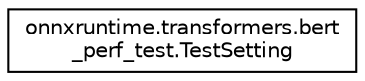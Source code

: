digraph "Graphical Class Hierarchy"
{
 // LATEX_PDF_SIZE
  edge [fontname="Helvetica",fontsize="10",labelfontname="Helvetica",labelfontsize="10"];
  node [fontname="Helvetica",fontsize="10",shape=record];
  rankdir="LR";
  Node0 [label="onnxruntime.transformers.bert\l_perf_test.TestSetting",height=0.2,width=0.4,color="black", fillcolor="white", style="filled",URL="$classonnxruntime_1_1transformers_1_1bert__perf__test_1_1TestSetting.html",tooltip=" "];
}
